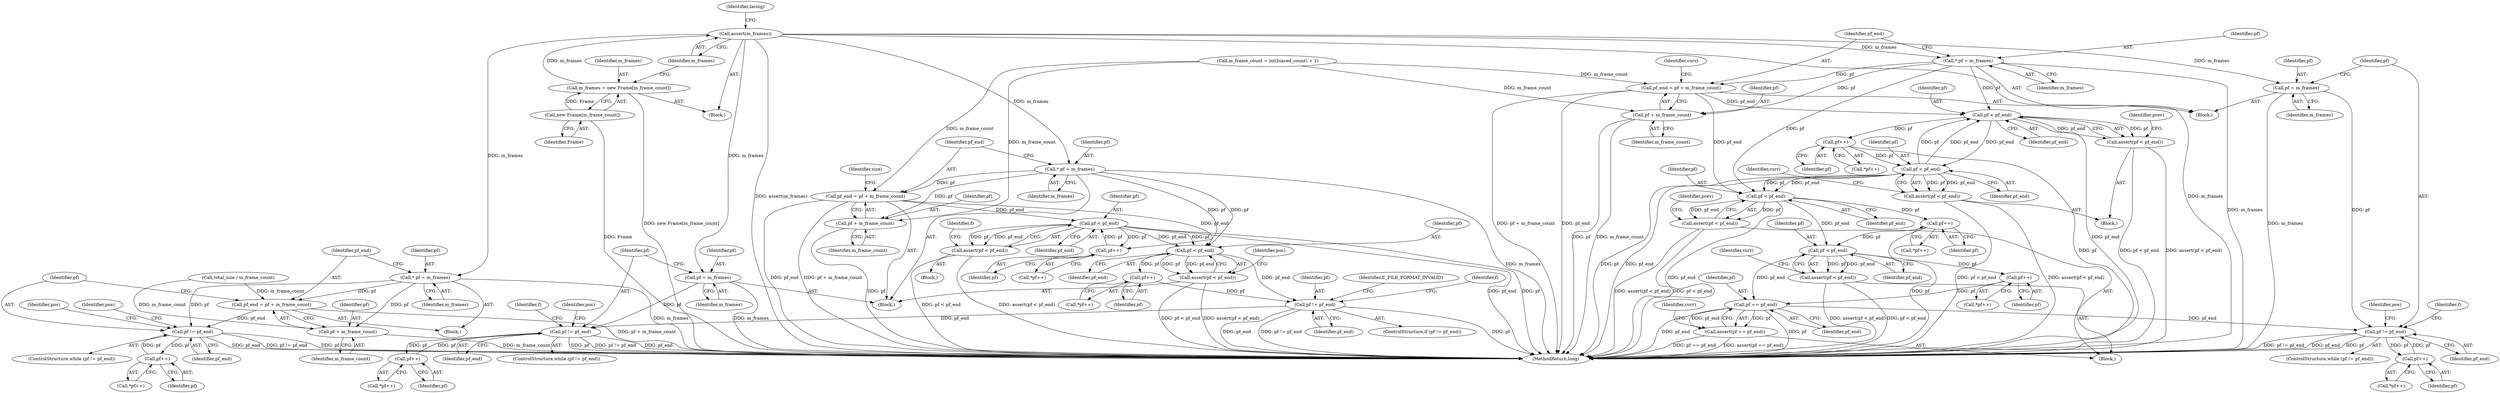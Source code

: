 digraph "0_Android_cc274e2abe8b2a6698a5c47d8aa4bb45f1f9538d_33@API" {
"1000355" [label="(Call,assert(m_frames))"];
"1000351" [label="(Call,m_frames = new Frame[m_frame_count])"];
"1000353" [label="(Call,new Frame[m_frame_count])"];
"1000363" [label="(Call,* pf = m_frames)"];
"1000366" [label="(Call,pf_end = pf + m_frame_count)"];
"1000425" [label="(Call,pf < pf_end)"];
"1000422" [label="(Call,pf++)"];
"1000424" [label="(Call,assert(pf < pf_end))"];
"1000444" [label="(Call,pf < pf_end)"];
"1000443" [label="(Call,assert(pf < pf_end))"];
"1000456" [label="(Call,pf++)"];
"1000459" [label="(Call,pf != pf_end)"];
"1000504" [label="(Call,pf != pf_end)"];
"1000512" [label="(Call,pf++)"];
"1000368" [label="(Call,pf + m_frame_count)"];
"1000500" [label="(Call,pf = m_frames)"];
"1000569" [label="(Call,* pf = m_frames)"];
"1000572" [label="(Call,pf_end = pf + m_frame_count)"];
"1000578" [label="(Call,pf != pf_end)"];
"1000592" [label="(Call,pf++)"];
"1000574" [label="(Call,pf + m_frame_count)"];
"1000672" [label="(Call,* pf = m_frames)"];
"1000675" [label="(Call,pf_end = pf + m_frame_count)"];
"1000717" [label="(Call,pf < pf_end)"];
"1000716" [label="(Call,assert(pf < pf_end))"];
"1000724" [label="(Call,pf++)"];
"1000741" [label="(Call,pf < pf_end)"];
"1000740" [label="(Call,assert(pf < pf_end))"];
"1000832" [label="(Call,pf < pf_end)"];
"1000831" [label="(Call,assert(pf < pf_end))"];
"1000839" [label="(Call,pf++)"];
"1000856" [label="(Call,pf < pf_end)"];
"1000855" [label="(Call,assert(pf < pf_end))"];
"1000863" [label="(Call,pf++)"];
"1000866" [label="(Call,pf == pf_end)"];
"1000865" [label="(Call,assert(pf == pf_end))"];
"1000908" [label="(Call,pf != pf_end)"];
"1000916" [label="(Call,pf++)"];
"1000677" [label="(Call,pf + m_frame_count)"];
"1000904" [label="(Call,pf = m_frames)"];
"1000868" [label="(Identifier,pf_end)"];
"1000541" [label="(Block,)"];
"1000679" [label="(Identifier,m_frame_count)"];
"1000585" [label="(Identifier,pos)"];
"1000355" [label="(Call,assert(m_frames))"];
"1000383" [label="(Block,)"];
"1000500" [label="(Call,pf = m_frames)"];
"1000723" [label="(Call,*pf++)"];
"1000722" [label="(Identifier,prev)"];
"1000573" [label="(Identifier,pf_end)"];
"1000839" [label="(Call,pf++)"];
"1000672" [label="(Call,* pf = m_frames)"];
"1000833" [label="(Identifier,pf)"];
"1000614" [label="(Block,)"];
"1000904" [label="(Call,pf = m_frames)"];
"1000709" [label="(Block,)"];
"1000463" [label="(Identifier,E_FILE_FORMAT_INVALID)"];
"1000580" [label="(Identifier,pf_end)"];
"1000905" [label="(Identifier,pf)"];
"1000455" [label="(Call,*pf++)"];
"1000867" [label="(Identifier,pf)"];
"1000370" [label="(Identifier,m_frame_count)"];
"1000864" [label="(Identifier,pf)"];
"1000865" [label="(Call,assert(pf == pf_end))"];
"1000422" [label="(Call,pf++)"];
"1000356" [label="(Identifier,m_frames)"];
"1000743" [label="(Identifier,pf_end)"];
"1000718" [label="(Identifier,pf)"];
"1000424" [label="(Call,assert(pf < pf_end))"];
"1000445" [label="(Identifier,pf)"];
"1000837" [label="(Identifier,prev)"];
"1000915" [label="(Call,*pf++)"];
"1000505" [label="(Identifier,pf)"];
"1000871" [label="(Identifier,curr)"];
"1000834" [label="(Identifier,pf_end)"];
"1000446" [label="(Identifier,pf_end)"];
"1000501" [label="(Identifier,pf)"];
"1000676" [label="(Identifier,pf_end)"];
"1000466" [label="(Identifier,f)"];
"1000741" [label="(Call,pf < pf_end)"];
"1000352" [label="(Identifier,m_frames)"];
"1000917" [label="(Identifier,pf)"];
"1000459" [label="(Call,pf != pf_end)"];
"1000430" [label="(Identifier,f)"];
"1000576" [label="(Identifier,m_frame_count)"];
"1000724" [label="(Call,pf++)"];
"1000942" [label="(MethodReturn,long)"];
"1000367" [label="(Identifier,pf_end)"];
"1000504" [label="(Call,pf != pf_end)"];
"1000611" [label="(Identifier,pos)"];
"1000460" [label="(Identifier,pf)"];
"1000910" [label="(Identifier,pf_end)"];
"1000678" [label="(Identifier,pf)"];
"1000914" [label="(Identifier,f)"];
"1000863" [label="(Call,pf++)"];
"1000345" [label="(Call,m_frame_count = int(biased_count) + 1)"];
"1000122" [label="(Block,)"];
"1000866" [label="(Call,pf == pf_end)"];
"1000575" [label="(Identifier,pf)"];
"1000683" [label="(Identifier,curr)"];
"1000716" [label="(Call,assert(pf < pf_end))"];
"1000363" [label="(Call,* pf = m_frames)"];
"1000457" [label="(Identifier,pf)"];
"1000444" [label="(Call,pf < pf_end)"];
"1000458" [label="(ControlStructure,if (pf != pf_end))"];
"1000456" [label="(Call,pf++)"];
"1000856" [label="(Call,pf < pf_end)"];
"1000569" [label="(Call,* pf = m_frames)"];
"1000907" [label="(ControlStructure,while (pf != pf_end))"];
"1000426" [label="(Identifier,pf)"];
"1000862" [label="(Call,*pf++)"];
"1000364" [label="(Identifier,pf)"];
"1000906" [label="(Identifier,m_frames)"];
"1000512" [label="(Call,pf++)"];
"1000366" [label="(Call,pf_end = pf + m_frame_count)"];
"1000909" [label="(Identifier,pf)"];
"1000719" [label="(Identifier,pf_end)"];
"1000368" [label="(Call,pf + m_frame_count)"];
"1000717" [label="(Call,pf < pf_end)"];
"1000511" [label="(Call,*pf++)"];
"1000351" [label="(Call,m_frames = new Frame[m_frame_count])"];
"1000423" [label="(Identifier,pf)"];
"1000725" [label="(Identifier,pf)"];
"1000572" [label="(Call,pf_end = pf + m_frame_count)"];
"1000857" [label="(Identifier,pf)"];
"1000674" [label="(Identifier,m_frames)"];
"1000855" [label="(Call,assert(pf < pf_end))"];
"1000746" [label="(Identifier,curr)"];
"1000591" [label="(Call,*pf++)"];
"1000373" [label="(Identifier,size)"];
"1000592" [label="(Call,pf++)"];
"1000593" [label="(Identifier,pf)"];
"1000559" [label="(Call,total_size / m_frame_count)"];
"1000831" [label="(Call,assert(pf < pf_end))"];
"1000861" [label="(Identifier,curr)"];
"1000513" [label="(Identifier,pf)"];
"1000570" [label="(Identifier,pf)"];
"1000938" [label="(Identifier,pos)"];
"1000571" [label="(Identifier,m_frames)"];
"1000365" [label="(Identifier,m_frames)"];
"1000838" [label="(Call,*pf++)"];
"1000502" [label="(Identifier,m_frames)"];
"1000361" [label="(Block,)"];
"1000579" [label="(Identifier,pf)"];
"1000461" [label="(Identifier,pf_end)"];
"1000354" [label="(Identifier,Frame)"];
"1000427" [label="(Identifier,pf_end)"];
"1000677" [label="(Call,pf + m_frame_count)"];
"1000425" [label="(Call,pf < pf_end)"];
"1000916" [label="(Call,pf++)"];
"1000369" [label="(Identifier,pf)"];
"1000908" [label="(Call,pf != pf_end)"];
"1000858" [label="(Identifier,pf_end)"];
"1000673" [label="(Identifier,pf)"];
"1000503" [label="(ControlStructure,while (pf != pf_end))"];
"1000506" [label="(Identifier,pf_end)"];
"1000742" [label="(Identifier,pf)"];
"1000840" [label="(Identifier,pf)"];
"1000510" [label="(Identifier,f)"];
"1000449" [label="(Identifier,pos)"];
"1000574" [label="(Call,pf + m_frame_count)"];
"1000359" [label="(Identifier,lacing)"];
"1000826" [label="(Block,)"];
"1000353" [label="(Call,new Frame[m_frame_count])"];
"1000578" [label="(Call,pf != pf_end)"];
"1000421" [label="(Call,*pf++)"];
"1000534" [label="(Identifier,pos)"];
"1000675" [label="(Call,pf_end = pf + m_frame_count)"];
"1000740" [label="(Call,assert(pf < pf_end))"];
"1000577" [label="(ControlStructure,while (pf != pf_end))"];
"1000443" [label="(Call,assert(pf < pf_end))"];
"1000832" [label="(Call,pf < pf_end)"];
"1000355" -> "1000122"  [label="AST: "];
"1000355" -> "1000356"  [label="CFG: "];
"1000356" -> "1000355"  [label="AST: "];
"1000359" -> "1000355"  [label="CFG: "];
"1000355" -> "1000942"  [label="DDG: m_frames"];
"1000355" -> "1000942"  [label="DDG: assert(m_frames)"];
"1000351" -> "1000355"  [label="DDG: m_frames"];
"1000355" -> "1000363"  [label="DDG: m_frames"];
"1000355" -> "1000500"  [label="DDG: m_frames"];
"1000355" -> "1000569"  [label="DDG: m_frames"];
"1000355" -> "1000672"  [label="DDG: m_frames"];
"1000355" -> "1000904"  [label="DDG: m_frames"];
"1000351" -> "1000122"  [label="AST: "];
"1000351" -> "1000353"  [label="CFG: "];
"1000352" -> "1000351"  [label="AST: "];
"1000353" -> "1000351"  [label="AST: "];
"1000356" -> "1000351"  [label="CFG: "];
"1000351" -> "1000942"  [label="DDG: new Frame[m_frame_count]"];
"1000353" -> "1000351"  [label="DDG: Frame"];
"1000353" -> "1000354"  [label="CFG: "];
"1000354" -> "1000353"  [label="AST: "];
"1000353" -> "1000942"  [label="DDG: Frame"];
"1000363" -> "1000361"  [label="AST: "];
"1000363" -> "1000365"  [label="CFG: "];
"1000364" -> "1000363"  [label="AST: "];
"1000365" -> "1000363"  [label="AST: "];
"1000367" -> "1000363"  [label="CFG: "];
"1000363" -> "1000942"  [label="DDG: m_frames"];
"1000363" -> "1000366"  [label="DDG: pf"];
"1000363" -> "1000368"  [label="DDG: pf"];
"1000363" -> "1000422"  [label="DDG: pf"];
"1000363" -> "1000444"  [label="DDG: pf"];
"1000366" -> "1000361"  [label="AST: "];
"1000366" -> "1000368"  [label="CFG: "];
"1000367" -> "1000366"  [label="AST: "];
"1000368" -> "1000366"  [label="AST: "];
"1000373" -> "1000366"  [label="CFG: "];
"1000366" -> "1000942"  [label="DDG: pf + m_frame_count"];
"1000366" -> "1000942"  [label="DDG: pf_end"];
"1000345" -> "1000366"  [label="DDG: m_frame_count"];
"1000366" -> "1000425"  [label="DDG: pf_end"];
"1000366" -> "1000444"  [label="DDG: pf_end"];
"1000425" -> "1000424"  [label="AST: "];
"1000425" -> "1000427"  [label="CFG: "];
"1000426" -> "1000425"  [label="AST: "];
"1000427" -> "1000425"  [label="AST: "];
"1000424" -> "1000425"  [label="CFG: "];
"1000425" -> "1000942"  [label="DDG: pf_end"];
"1000425" -> "1000942"  [label="DDG: pf"];
"1000425" -> "1000422"  [label="DDG: pf"];
"1000425" -> "1000424"  [label="DDG: pf"];
"1000425" -> "1000424"  [label="DDG: pf_end"];
"1000422" -> "1000425"  [label="DDG: pf"];
"1000425" -> "1000444"  [label="DDG: pf"];
"1000425" -> "1000444"  [label="DDG: pf_end"];
"1000422" -> "1000421"  [label="AST: "];
"1000422" -> "1000423"  [label="CFG: "];
"1000423" -> "1000422"  [label="AST: "];
"1000421" -> "1000422"  [label="CFG: "];
"1000424" -> "1000383"  [label="AST: "];
"1000430" -> "1000424"  [label="CFG: "];
"1000424" -> "1000942"  [label="DDG: pf < pf_end"];
"1000424" -> "1000942"  [label="DDG: assert(pf < pf_end)"];
"1000444" -> "1000443"  [label="AST: "];
"1000444" -> "1000446"  [label="CFG: "];
"1000445" -> "1000444"  [label="AST: "];
"1000446" -> "1000444"  [label="AST: "];
"1000443" -> "1000444"  [label="CFG: "];
"1000444" -> "1000443"  [label="DDG: pf"];
"1000444" -> "1000443"  [label="DDG: pf_end"];
"1000444" -> "1000456"  [label="DDG: pf"];
"1000444" -> "1000459"  [label="DDG: pf_end"];
"1000443" -> "1000361"  [label="AST: "];
"1000449" -> "1000443"  [label="CFG: "];
"1000443" -> "1000942"  [label="DDG: assert(pf < pf_end)"];
"1000443" -> "1000942"  [label="DDG: pf < pf_end"];
"1000456" -> "1000455"  [label="AST: "];
"1000456" -> "1000457"  [label="CFG: "];
"1000457" -> "1000456"  [label="AST: "];
"1000455" -> "1000456"  [label="CFG: "];
"1000456" -> "1000459"  [label="DDG: pf"];
"1000459" -> "1000458"  [label="AST: "];
"1000459" -> "1000461"  [label="CFG: "];
"1000460" -> "1000459"  [label="AST: "];
"1000461" -> "1000459"  [label="AST: "];
"1000463" -> "1000459"  [label="CFG: "];
"1000466" -> "1000459"  [label="CFG: "];
"1000459" -> "1000942"  [label="DDG: pf"];
"1000459" -> "1000942"  [label="DDG: pf_end"];
"1000459" -> "1000942"  [label="DDG: pf != pf_end"];
"1000459" -> "1000504"  [label="DDG: pf_end"];
"1000504" -> "1000503"  [label="AST: "];
"1000504" -> "1000506"  [label="CFG: "];
"1000505" -> "1000504"  [label="AST: "];
"1000506" -> "1000504"  [label="AST: "];
"1000510" -> "1000504"  [label="CFG: "];
"1000534" -> "1000504"  [label="CFG: "];
"1000504" -> "1000942"  [label="DDG: pf_end"];
"1000504" -> "1000942"  [label="DDG: pf"];
"1000504" -> "1000942"  [label="DDG: pf != pf_end"];
"1000512" -> "1000504"  [label="DDG: pf"];
"1000500" -> "1000504"  [label="DDG: pf"];
"1000504" -> "1000512"  [label="DDG: pf"];
"1000512" -> "1000511"  [label="AST: "];
"1000512" -> "1000513"  [label="CFG: "];
"1000513" -> "1000512"  [label="AST: "];
"1000511" -> "1000512"  [label="CFG: "];
"1000368" -> "1000370"  [label="CFG: "];
"1000369" -> "1000368"  [label="AST: "];
"1000370" -> "1000368"  [label="AST: "];
"1000368" -> "1000942"  [label="DDG: pf"];
"1000345" -> "1000368"  [label="DDG: m_frame_count"];
"1000500" -> "1000361"  [label="AST: "];
"1000500" -> "1000502"  [label="CFG: "];
"1000501" -> "1000500"  [label="AST: "];
"1000502" -> "1000500"  [label="AST: "];
"1000505" -> "1000500"  [label="CFG: "];
"1000500" -> "1000942"  [label="DDG: m_frames"];
"1000569" -> "1000541"  [label="AST: "];
"1000569" -> "1000571"  [label="CFG: "];
"1000570" -> "1000569"  [label="AST: "];
"1000571" -> "1000569"  [label="AST: "];
"1000573" -> "1000569"  [label="CFG: "];
"1000569" -> "1000942"  [label="DDG: m_frames"];
"1000569" -> "1000572"  [label="DDG: pf"];
"1000569" -> "1000574"  [label="DDG: pf"];
"1000569" -> "1000578"  [label="DDG: pf"];
"1000572" -> "1000541"  [label="AST: "];
"1000572" -> "1000574"  [label="CFG: "];
"1000573" -> "1000572"  [label="AST: "];
"1000574" -> "1000572"  [label="AST: "];
"1000579" -> "1000572"  [label="CFG: "];
"1000572" -> "1000942"  [label="DDG: pf + m_frame_count"];
"1000559" -> "1000572"  [label="DDG: m_frame_count"];
"1000572" -> "1000578"  [label="DDG: pf_end"];
"1000578" -> "1000577"  [label="AST: "];
"1000578" -> "1000580"  [label="CFG: "];
"1000579" -> "1000578"  [label="AST: "];
"1000580" -> "1000578"  [label="AST: "];
"1000585" -> "1000578"  [label="CFG: "];
"1000611" -> "1000578"  [label="CFG: "];
"1000578" -> "1000942"  [label="DDG: pf"];
"1000578" -> "1000942"  [label="DDG: pf_end"];
"1000578" -> "1000942"  [label="DDG: pf != pf_end"];
"1000592" -> "1000578"  [label="DDG: pf"];
"1000578" -> "1000592"  [label="DDG: pf"];
"1000592" -> "1000591"  [label="AST: "];
"1000592" -> "1000593"  [label="CFG: "];
"1000593" -> "1000592"  [label="AST: "];
"1000591" -> "1000592"  [label="CFG: "];
"1000574" -> "1000576"  [label="CFG: "];
"1000575" -> "1000574"  [label="AST: "];
"1000576" -> "1000574"  [label="AST: "];
"1000574" -> "1000942"  [label="DDG: m_frame_count"];
"1000559" -> "1000574"  [label="DDG: m_frame_count"];
"1000672" -> "1000614"  [label="AST: "];
"1000672" -> "1000674"  [label="CFG: "];
"1000673" -> "1000672"  [label="AST: "];
"1000674" -> "1000672"  [label="AST: "];
"1000676" -> "1000672"  [label="CFG: "];
"1000672" -> "1000942"  [label="DDG: m_frames"];
"1000672" -> "1000675"  [label="DDG: pf"];
"1000672" -> "1000677"  [label="DDG: pf"];
"1000672" -> "1000717"  [label="DDG: pf"];
"1000672" -> "1000832"  [label="DDG: pf"];
"1000675" -> "1000614"  [label="AST: "];
"1000675" -> "1000677"  [label="CFG: "];
"1000676" -> "1000675"  [label="AST: "];
"1000677" -> "1000675"  [label="AST: "];
"1000683" -> "1000675"  [label="CFG: "];
"1000675" -> "1000942"  [label="DDG: pf_end"];
"1000675" -> "1000942"  [label="DDG: pf + m_frame_count"];
"1000345" -> "1000675"  [label="DDG: m_frame_count"];
"1000675" -> "1000717"  [label="DDG: pf_end"];
"1000675" -> "1000832"  [label="DDG: pf_end"];
"1000717" -> "1000716"  [label="AST: "];
"1000717" -> "1000719"  [label="CFG: "];
"1000718" -> "1000717"  [label="AST: "];
"1000719" -> "1000717"  [label="AST: "];
"1000716" -> "1000717"  [label="CFG: "];
"1000717" -> "1000942"  [label="DDG: pf_end"];
"1000717" -> "1000716"  [label="DDG: pf"];
"1000717" -> "1000716"  [label="DDG: pf_end"];
"1000741" -> "1000717"  [label="DDG: pf"];
"1000741" -> "1000717"  [label="DDG: pf_end"];
"1000717" -> "1000724"  [label="DDG: pf"];
"1000717" -> "1000741"  [label="DDG: pf_end"];
"1000716" -> "1000709"  [label="AST: "];
"1000722" -> "1000716"  [label="CFG: "];
"1000716" -> "1000942"  [label="DDG: assert(pf < pf_end)"];
"1000716" -> "1000942"  [label="DDG: pf < pf_end"];
"1000724" -> "1000723"  [label="AST: "];
"1000724" -> "1000725"  [label="CFG: "];
"1000725" -> "1000724"  [label="AST: "];
"1000723" -> "1000724"  [label="CFG: "];
"1000724" -> "1000942"  [label="DDG: pf"];
"1000724" -> "1000741"  [label="DDG: pf"];
"1000741" -> "1000740"  [label="AST: "];
"1000741" -> "1000743"  [label="CFG: "];
"1000742" -> "1000741"  [label="AST: "];
"1000743" -> "1000741"  [label="AST: "];
"1000740" -> "1000741"  [label="CFG: "];
"1000741" -> "1000942"  [label="DDG: pf"];
"1000741" -> "1000942"  [label="DDG: pf_end"];
"1000741" -> "1000740"  [label="DDG: pf"];
"1000741" -> "1000740"  [label="DDG: pf_end"];
"1000741" -> "1000832"  [label="DDG: pf"];
"1000741" -> "1000832"  [label="DDG: pf_end"];
"1000740" -> "1000709"  [label="AST: "];
"1000746" -> "1000740"  [label="CFG: "];
"1000740" -> "1000942"  [label="DDG: assert(pf < pf_end)"];
"1000740" -> "1000942"  [label="DDG: pf < pf_end"];
"1000832" -> "1000831"  [label="AST: "];
"1000832" -> "1000834"  [label="CFG: "];
"1000833" -> "1000832"  [label="AST: "];
"1000834" -> "1000832"  [label="AST: "];
"1000831" -> "1000832"  [label="CFG: "];
"1000832" -> "1000942"  [label="DDG: pf_end"];
"1000832" -> "1000831"  [label="DDG: pf"];
"1000832" -> "1000831"  [label="DDG: pf_end"];
"1000832" -> "1000839"  [label="DDG: pf"];
"1000832" -> "1000856"  [label="DDG: pf_end"];
"1000831" -> "1000826"  [label="AST: "];
"1000837" -> "1000831"  [label="CFG: "];
"1000831" -> "1000942"  [label="DDG: pf < pf_end"];
"1000831" -> "1000942"  [label="DDG: assert(pf < pf_end)"];
"1000839" -> "1000838"  [label="AST: "];
"1000839" -> "1000840"  [label="CFG: "];
"1000840" -> "1000839"  [label="AST: "];
"1000838" -> "1000839"  [label="CFG: "];
"1000839" -> "1000942"  [label="DDG: pf"];
"1000839" -> "1000856"  [label="DDG: pf"];
"1000856" -> "1000855"  [label="AST: "];
"1000856" -> "1000858"  [label="CFG: "];
"1000857" -> "1000856"  [label="AST: "];
"1000858" -> "1000856"  [label="AST: "];
"1000855" -> "1000856"  [label="CFG: "];
"1000856" -> "1000855"  [label="DDG: pf"];
"1000856" -> "1000855"  [label="DDG: pf_end"];
"1000856" -> "1000863"  [label="DDG: pf"];
"1000856" -> "1000866"  [label="DDG: pf_end"];
"1000855" -> "1000826"  [label="AST: "];
"1000861" -> "1000855"  [label="CFG: "];
"1000855" -> "1000942"  [label="DDG: assert(pf < pf_end)"];
"1000855" -> "1000942"  [label="DDG: pf < pf_end"];
"1000863" -> "1000862"  [label="AST: "];
"1000863" -> "1000864"  [label="CFG: "];
"1000864" -> "1000863"  [label="AST: "];
"1000862" -> "1000863"  [label="CFG: "];
"1000863" -> "1000866"  [label="DDG: pf"];
"1000866" -> "1000865"  [label="AST: "];
"1000866" -> "1000868"  [label="CFG: "];
"1000867" -> "1000866"  [label="AST: "];
"1000868" -> "1000866"  [label="AST: "];
"1000865" -> "1000866"  [label="CFG: "];
"1000866" -> "1000942"  [label="DDG: pf"];
"1000866" -> "1000942"  [label="DDG: pf_end"];
"1000866" -> "1000865"  [label="DDG: pf"];
"1000866" -> "1000865"  [label="DDG: pf_end"];
"1000866" -> "1000908"  [label="DDG: pf_end"];
"1000865" -> "1000826"  [label="AST: "];
"1000871" -> "1000865"  [label="CFG: "];
"1000865" -> "1000942"  [label="DDG: pf == pf_end"];
"1000865" -> "1000942"  [label="DDG: assert(pf == pf_end)"];
"1000908" -> "1000907"  [label="AST: "];
"1000908" -> "1000910"  [label="CFG: "];
"1000909" -> "1000908"  [label="AST: "];
"1000910" -> "1000908"  [label="AST: "];
"1000914" -> "1000908"  [label="CFG: "];
"1000938" -> "1000908"  [label="CFG: "];
"1000908" -> "1000942"  [label="DDG: pf != pf_end"];
"1000908" -> "1000942"  [label="DDG: pf_end"];
"1000908" -> "1000942"  [label="DDG: pf"];
"1000904" -> "1000908"  [label="DDG: pf"];
"1000916" -> "1000908"  [label="DDG: pf"];
"1000908" -> "1000916"  [label="DDG: pf"];
"1000916" -> "1000915"  [label="AST: "];
"1000916" -> "1000917"  [label="CFG: "];
"1000917" -> "1000916"  [label="AST: "];
"1000915" -> "1000916"  [label="CFG: "];
"1000677" -> "1000679"  [label="CFG: "];
"1000678" -> "1000677"  [label="AST: "];
"1000679" -> "1000677"  [label="AST: "];
"1000677" -> "1000942"  [label="DDG: pf"];
"1000677" -> "1000942"  [label="DDG: m_frame_count"];
"1000345" -> "1000677"  [label="DDG: m_frame_count"];
"1000904" -> "1000614"  [label="AST: "];
"1000904" -> "1000906"  [label="CFG: "];
"1000905" -> "1000904"  [label="AST: "];
"1000906" -> "1000904"  [label="AST: "];
"1000909" -> "1000904"  [label="CFG: "];
"1000904" -> "1000942"  [label="DDG: m_frames"];
}
